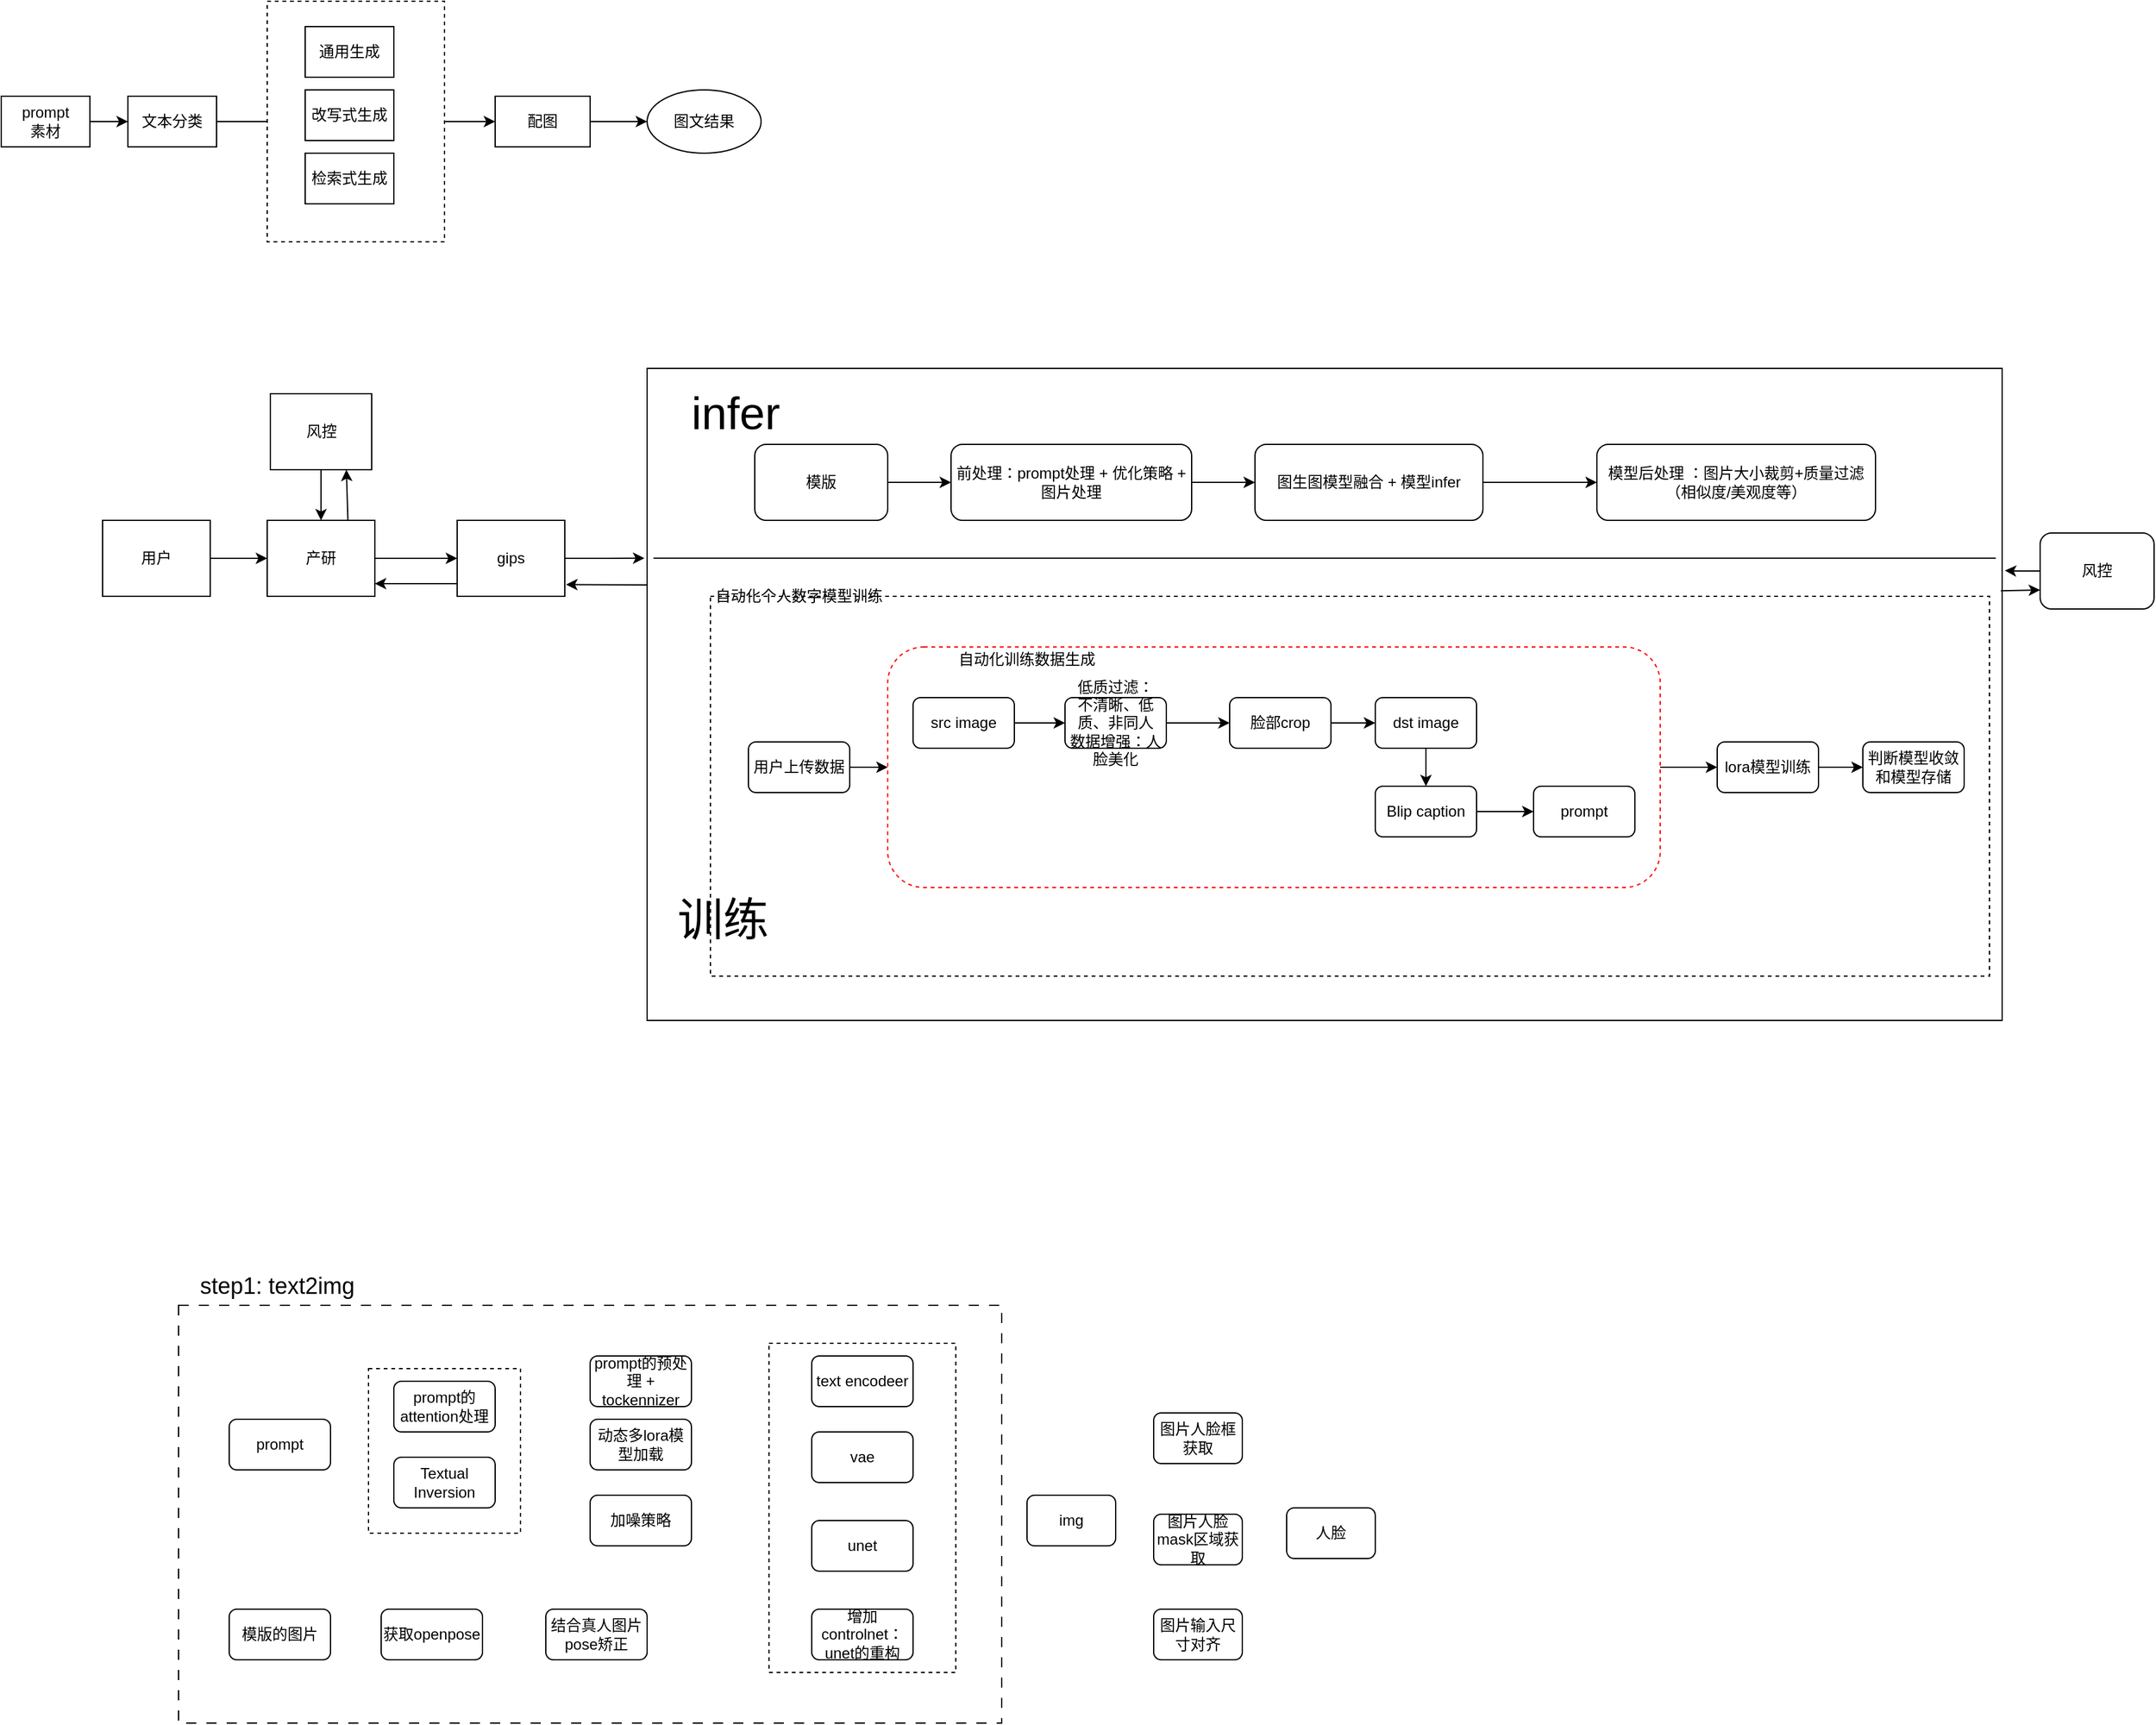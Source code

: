 <mxfile version="21.6.9" type="github">
  <diagram id="NOVO8gDPz_ABOc9ci7kb" name="第 1 页">
    <mxGraphModel dx="1562" dy="868" grid="1" gridSize="10" guides="1" tooltips="1" connect="1" arrows="1" fold="1" page="1" pageScale="1" pageWidth="2339" pageHeight="3300" math="0" shadow="0">
      <root>
        <mxCell id="0" />
        <mxCell id="1" parent="0" />
        <mxCell id="-8rsgSjTob-Xx2g_4OU2-22" value="" style="rounded=0;whiteSpace=wrap;html=1;dashed=1;dashPattern=8 8;" vertex="1" parent="1">
          <mxGeometry x="200" y="1120" width="650" height="330" as="geometry" />
        </mxCell>
        <mxCell id="-8rsgSjTob-Xx2g_4OU2-29" value="" style="rounded=0;whiteSpace=wrap;html=1;dashed=1;" vertex="1" parent="1">
          <mxGeometry x="666.25" y="1150" width="147.5" height="260" as="geometry" />
        </mxCell>
        <mxCell id="-8rsgSjTob-Xx2g_4OU2-28" value="" style="rounded=0;whiteSpace=wrap;html=1;dashed=1;" vertex="1" parent="1">
          <mxGeometry x="350" y="1170" width="120" height="130" as="geometry" />
        </mxCell>
        <mxCell id="4CAcZWHPAdVAZFaZcqCb-17" value="" style="rounded=0;whiteSpace=wrap;html=1;" parent="1" vertex="1">
          <mxGeometry x="570" y="380" width="1070" height="515" as="geometry" />
        </mxCell>
        <mxCell id="4CAcZWHPAdVAZFaZcqCb-4" value="" style="rounded=0;whiteSpace=wrap;html=1;dashed=1;" parent="1" vertex="1">
          <mxGeometry x="620" y="560" width="1010" height="300" as="geometry" />
        </mxCell>
        <mxCell id="gm2Fzpwoa1fUBD2RRUpd-6" value="" style="edgeStyle=orthogonalEdgeStyle;rounded=0;orthogonalLoop=1;jettySize=auto;html=1;" parent="1" source="gm2Fzpwoa1fUBD2RRUpd-3" target="gm2Fzpwoa1fUBD2RRUpd-5" edge="1">
          <mxGeometry relative="1" as="geometry" />
        </mxCell>
        <mxCell id="gm2Fzpwoa1fUBD2RRUpd-3" value="" style="rounded=1;whiteSpace=wrap;html=1;dashed=1;strokeColor=#FF0000;" parent="1" vertex="1">
          <mxGeometry x="760" y="600" width="610" height="190" as="geometry" />
        </mxCell>
        <mxCell id="aKKguvGdOZD7y9F2XIfX-8" value="" style="edgeStyle=orthogonalEdgeStyle;rounded=0;orthogonalLoop=1;jettySize=auto;html=1;" parent="1" source="aKKguvGdOZD7y9F2XIfX-1" target="aKKguvGdOZD7y9F2XIfX-6" edge="1">
          <mxGeometry relative="1" as="geometry" />
        </mxCell>
        <mxCell id="aKKguvGdOZD7y9F2XIfX-1" value="文本分类" style="rounded=0;whiteSpace=wrap;html=1;" parent="1" vertex="1">
          <mxGeometry x="160" y="165" width="70" height="40" as="geometry" />
        </mxCell>
        <mxCell id="aKKguvGdOZD7y9F2XIfX-9" value="" style="edgeStyle=orthogonalEdgeStyle;rounded=0;orthogonalLoop=1;jettySize=auto;html=1;" parent="1" source="aKKguvGdOZD7y9F2XIfX-2" target="aKKguvGdOZD7y9F2XIfX-4" edge="1">
          <mxGeometry relative="1" as="geometry" />
        </mxCell>
        <mxCell id="aKKguvGdOZD7y9F2XIfX-2" value="" style="rounded=0;whiteSpace=wrap;html=1;dashed=1;" parent="1" vertex="1">
          <mxGeometry x="270" y="90" width="140" height="190" as="geometry" />
        </mxCell>
        <mxCell id="aKKguvGdOZD7y9F2XIfX-3" value="通用生成" style="rounded=0;whiteSpace=wrap;html=1;" parent="1" vertex="1">
          <mxGeometry x="300" y="110" width="70" height="40" as="geometry" />
        </mxCell>
        <mxCell id="aKKguvGdOZD7y9F2XIfX-14" value="" style="edgeStyle=orthogonalEdgeStyle;rounded=0;orthogonalLoop=1;jettySize=auto;html=1;" parent="1" source="aKKguvGdOZD7y9F2XIfX-4" target="aKKguvGdOZD7y9F2XIfX-10" edge="1">
          <mxGeometry relative="1" as="geometry" />
        </mxCell>
        <mxCell id="aKKguvGdOZD7y9F2XIfX-4" value="配图" style="rounded=0;whiteSpace=wrap;html=1;" parent="1" vertex="1">
          <mxGeometry x="450" y="165" width="75" height="40" as="geometry" />
        </mxCell>
        <mxCell id="aKKguvGdOZD7y9F2XIfX-5" value="改写式生成" style="rounded=0;whiteSpace=wrap;html=1;" parent="1" vertex="1">
          <mxGeometry x="300" y="160" width="70" height="40" as="geometry" />
        </mxCell>
        <mxCell id="aKKguvGdOZD7y9F2XIfX-6" value="检索式生成" style="rounded=0;whiteSpace=wrap;html=1;" parent="1" vertex="1">
          <mxGeometry x="300" y="210" width="70" height="40" as="geometry" />
        </mxCell>
        <mxCell id="aKKguvGdOZD7y9F2XIfX-10" value="图文结果" style="ellipse;whiteSpace=wrap;html=1;" parent="1" vertex="1">
          <mxGeometry x="570" y="160" width="90" height="50" as="geometry" />
        </mxCell>
        <mxCell id="aKKguvGdOZD7y9F2XIfX-13" value="" style="edgeStyle=orthogonalEdgeStyle;rounded=0;orthogonalLoop=1;jettySize=auto;html=1;" parent="1" source="aKKguvGdOZD7y9F2XIfX-12" target="aKKguvGdOZD7y9F2XIfX-1" edge="1">
          <mxGeometry relative="1" as="geometry" />
        </mxCell>
        <mxCell id="aKKguvGdOZD7y9F2XIfX-12" value="prompt&lt;br&gt;素材&lt;br&gt;" style="rounded=0;whiteSpace=wrap;html=1;" parent="1" vertex="1">
          <mxGeometry x="60" y="165" width="70" height="40" as="geometry" />
        </mxCell>
        <mxCell id="4CAcZWHPAdVAZFaZcqCb-24" style="edgeStyle=orthogonalEdgeStyle;rounded=0;orthogonalLoop=1;jettySize=auto;html=1;" parent="1" source="oBhzvs19L-qeJbQO-Eu8-2" target="oBhzvs19L-qeJbQO-Eu8-3" edge="1">
          <mxGeometry relative="1" as="geometry" />
        </mxCell>
        <mxCell id="oBhzvs19L-qeJbQO-Eu8-2" value="图生图模型融合 + 模型infer" style="rounded=1;whiteSpace=wrap;html=1;" parent="1" vertex="1">
          <mxGeometry x="1050" y="440" width="180" height="60" as="geometry" />
        </mxCell>
        <mxCell id="oBhzvs19L-qeJbQO-Eu8-3" value="模型后处理 ：图片大小裁剪+质量过滤（相似度/美观度等）" style="rounded=1;whiteSpace=wrap;html=1;" parent="1" vertex="1">
          <mxGeometry x="1320" y="440" width="220" height="60" as="geometry" />
        </mxCell>
        <mxCell id="oBhzvs19L-qeJbQO-Eu8-15" value="" style="edgeStyle=orthogonalEdgeStyle;rounded=0;orthogonalLoop=1;jettySize=auto;html=1;" parent="1" source="oBhzvs19L-qeJbQO-Eu8-13" target="oBhzvs19L-qeJbQO-Eu8-14" edge="1">
          <mxGeometry relative="1" as="geometry" />
        </mxCell>
        <mxCell id="oBhzvs19L-qeJbQO-Eu8-13" value="产研" style="rounded=0;whiteSpace=wrap;html=1;" parent="1" vertex="1">
          <mxGeometry x="270" y="500" width="85" height="60" as="geometry" />
        </mxCell>
        <mxCell id="3Dkjx3_636A5Ma_zlXwO-7" style="edgeStyle=orthogonalEdgeStyle;rounded=0;orthogonalLoop=1;jettySize=auto;html=1;entryX=-0.002;entryY=0.291;entryDx=0;entryDy=0;entryPerimeter=0;" parent="1" source="oBhzvs19L-qeJbQO-Eu8-14" target="4CAcZWHPAdVAZFaZcqCb-17" edge="1">
          <mxGeometry relative="1" as="geometry" />
        </mxCell>
        <mxCell id="oBhzvs19L-qeJbQO-Eu8-14" value="gips" style="rounded=0;whiteSpace=wrap;html=1;" parent="1" vertex="1">
          <mxGeometry x="420" y="500" width="85" height="60" as="geometry" />
        </mxCell>
        <mxCell id="oBhzvs19L-qeJbQO-Eu8-23" value="" style="edgeStyle=orthogonalEdgeStyle;rounded=0;orthogonalLoop=1;jettySize=auto;html=1;" parent="1" source="oBhzvs19L-qeJbQO-Eu8-17" target="oBhzvs19L-qeJbQO-Eu8-13" edge="1">
          <mxGeometry relative="1" as="geometry" />
        </mxCell>
        <mxCell id="oBhzvs19L-qeJbQO-Eu8-17" value="风控" style="rounded=0;whiteSpace=wrap;html=1;" parent="1" vertex="1">
          <mxGeometry x="272.5" y="400" width="80" height="60" as="geometry" />
        </mxCell>
        <mxCell id="oBhzvs19L-qeJbQO-Eu8-20" value="" style="endArrow=classic;html=1;rounded=0;entryX=1.012;entryY=0.845;entryDx=0;entryDy=0;entryPerimeter=0;" parent="1" target="oBhzvs19L-qeJbQO-Eu8-14" edge="1">
          <mxGeometry width="50" height="50" relative="1" as="geometry">
            <mxPoint x="570" y="551" as="sourcePoint" />
            <mxPoint x="520" y="555" as="targetPoint" />
          </mxGeometry>
        </mxCell>
        <mxCell id="oBhzvs19L-qeJbQO-Eu8-21" value="" style="endArrow=classic;html=1;rounded=0;" parent="1" edge="1">
          <mxGeometry width="50" height="50" relative="1" as="geometry">
            <mxPoint x="420" y="550" as="sourcePoint" />
            <mxPoint x="355" y="550" as="targetPoint" />
          </mxGeometry>
        </mxCell>
        <mxCell id="oBhzvs19L-qeJbQO-Eu8-24" value="" style="endArrow=classic;html=1;rounded=0;entryX=0.75;entryY=1;entryDx=0;entryDy=0;exitX=0.75;exitY=0;exitDx=0;exitDy=0;" parent="1" source="oBhzvs19L-qeJbQO-Eu8-13" target="oBhzvs19L-qeJbQO-Eu8-17" edge="1">
          <mxGeometry width="50" height="50" relative="1" as="geometry">
            <mxPoint x="330" y="500" as="sourcePoint" />
            <mxPoint x="380" y="450" as="targetPoint" />
          </mxGeometry>
        </mxCell>
        <mxCell id="MoFJigNYc32u-qZ5C_EA-9" value="" style="edgeStyle=orthogonalEdgeStyle;rounded=0;orthogonalLoop=1;jettySize=auto;html=1;" parent="1" source="MoFJigNYc32u-qZ5C_EA-1" target="MoFJigNYc32u-qZ5C_EA-7" edge="1">
          <mxGeometry relative="1" as="geometry" />
        </mxCell>
        <mxCell id="MoFJigNYc32u-qZ5C_EA-1" value="src image" style="rounded=1;whiteSpace=wrap;html=1;" parent="1" vertex="1">
          <mxGeometry x="780" y="640" width="80" height="40" as="geometry" />
        </mxCell>
        <mxCell id="gm2Fzpwoa1fUBD2RRUpd-2" value="" style="edgeStyle=orthogonalEdgeStyle;rounded=0;orthogonalLoop=1;jettySize=auto;html=1;" parent="1" source="MoFJigNYc32u-qZ5C_EA-2" target="MoFJigNYc32u-qZ5C_EA-5" edge="1">
          <mxGeometry relative="1" as="geometry" />
        </mxCell>
        <mxCell id="MoFJigNYc32u-qZ5C_EA-2" value="Blip caption" style="rounded=1;whiteSpace=wrap;html=1;" parent="1" vertex="1">
          <mxGeometry x="1145" y="710" width="80" height="40" as="geometry" />
        </mxCell>
        <mxCell id="MoFJigNYc32u-qZ5C_EA-5" value="prompt" style="rounded=1;whiteSpace=wrap;html=1;" parent="1" vertex="1">
          <mxGeometry x="1270" y="710" width="80" height="40" as="geometry" />
        </mxCell>
        <mxCell id="MoFJigNYc32u-qZ5C_EA-10" value="" style="edgeStyle=orthogonalEdgeStyle;rounded=0;orthogonalLoop=1;jettySize=auto;html=1;" parent="1" source="MoFJigNYc32u-qZ5C_EA-7" target="MoFJigNYc32u-qZ5C_EA-8" edge="1">
          <mxGeometry relative="1" as="geometry" />
        </mxCell>
        <mxCell id="MoFJigNYc32u-qZ5C_EA-7" value="低质过滤：&lt;br&gt;不清晰、低质、非同人&lt;br&gt;数据增强：人脸美化" style="rounded=1;whiteSpace=wrap;html=1;" parent="1" vertex="1">
          <mxGeometry x="900" y="640" width="80" height="40" as="geometry" />
        </mxCell>
        <mxCell id="MoFJigNYc32u-qZ5C_EA-12" value="" style="edgeStyle=orthogonalEdgeStyle;rounded=0;orthogonalLoop=1;jettySize=auto;html=1;" parent="1" source="MoFJigNYc32u-qZ5C_EA-8" target="MoFJigNYc32u-qZ5C_EA-11" edge="1">
          <mxGeometry relative="1" as="geometry" />
        </mxCell>
        <mxCell id="MoFJigNYc32u-qZ5C_EA-8" value="脸部crop" style="rounded=1;whiteSpace=wrap;html=1;" parent="1" vertex="1">
          <mxGeometry x="1030" y="640" width="80" height="40" as="geometry" />
        </mxCell>
        <mxCell id="gm2Fzpwoa1fUBD2RRUpd-1" value="" style="edgeStyle=orthogonalEdgeStyle;rounded=0;orthogonalLoop=1;jettySize=auto;html=1;" parent="1" source="MoFJigNYc32u-qZ5C_EA-11" target="MoFJigNYc32u-qZ5C_EA-2" edge="1">
          <mxGeometry relative="1" as="geometry" />
        </mxCell>
        <mxCell id="MoFJigNYc32u-qZ5C_EA-11" value="dst image" style="rounded=1;whiteSpace=wrap;html=1;" parent="1" vertex="1">
          <mxGeometry x="1145" y="640" width="80" height="40" as="geometry" />
        </mxCell>
        <mxCell id="gm2Fzpwoa1fUBD2RRUpd-8" value="" style="edgeStyle=orthogonalEdgeStyle;rounded=0;orthogonalLoop=1;jettySize=auto;html=1;" parent="1" source="gm2Fzpwoa1fUBD2RRUpd-5" target="gm2Fzpwoa1fUBD2RRUpd-7" edge="1">
          <mxGeometry relative="1" as="geometry" />
        </mxCell>
        <mxCell id="gm2Fzpwoa1fUBD2RRUpd-5" value="lora模型训练" style="rounded=1;whiteSpace=wrap;html=1;" parent="1" vertex="1">
          <mxGeometry x="1415" y="675" width="80" height="40" as="geometry" />
        </mxCell>
        <mxCell id="gm2Fzpwoa1fUBD2RRUpd-7" value="判断模型收敛和模型存储" style="rounded=1;whiteSpace=wrap;html=1;" parent="1" vertex="1">
          <mxGeometry x="1530" y="675" width="80" height="40" as="geometry" />
        </mxCell>
        <mxCell id="gm2Fzpwoa1fUBD2RRUpd-15" style="edgeStyle=orthogonalEdgeStyle;rounded=0;orthogonalLoop=1;jettySize=auto;html=1;entryX=0;entryY=0.5;entryDx=0;entryDy=0;" parent="1" source="gm2Fzpwoa1fUBD2RRUpd-11" target="gm2Fzpwoa1fUBD2RRUpd-3" edge="1">
          <mxGeometry relative="1" as="geometry" />
        </mxCell>
        <mxCell id="gm2Fzpwoa1fUBD2RRUpd-11" value="用户上传数据" style="rounded=1;whiteSpace=wrap;html=1;" parent="1" vertex="1">
          <mxGeometry x="650" y="675" width="80" height="40" as="geometry" />
        </mxCell>
        <mxCell id="gm2Fzpwoa1fUBD2RRUpd-16" value="自动化训练数据生成" style="text;html=1;strokeColor=none;fillColor=none;align=center;verticalAlign=middle;whiteSpace=wrap;rounded=0;" parent="1" vertex="1">
          <mxGeometry x="800" y="590" width="140" height="40" as="geometry" />
        </mxCell>
        <mxCell id="4CAcZWHPAdVAZFaZcqCb-2" value="" style="edgeStyle=orthogonalEdgeStyle;rounded=0;orthogonalLoop=1;jettySize=auto;html=1;" parent="1" source="4CAcZWHPAdVAZFaZcqCb-1" target="oBhzvs19L-qeJbQO-Eu8-13" edge="1">
          <mxGeometry relative="1" as="geometry" />
        </mxCell>
        <mxCell id="4CAcZWHPAdVAZFaZcqCb-1" value="用户" style="rounded=0;whiteSpace=wrap;html=1;" parent="1" vertex="1">
          <mxGeometry x="140" y="500" width="85" height="60" as="geometry" />
        </mxCell>
        <mxCell id="4CAcZWHPAdVAZFaZcqCb-6" value="自动化个人数字模型训练" style="text;html=1;strokeColor=none;fillColor=none;align=center;verticalAlign=middle;whiteSpace=wrap;rounded=0;" parent="1" vertex="1">
          <mxGeometry x="620" y="540" width="140" height="40" as="geometry" />
        </mxCell>
        <mxCell id="4CAcZWHPAdVAZFaZcqCb-23" value="" style="edgeStyle=orthogonalEdgeStyle;rounded=0;orthogonalLoop=1;jettySize=auto;html=1;" parent="1" source="4CAcZWHPAdVAZFaZcqCb-18" target="oBhzvs19L-qeJbQO-Eu8-2" edge="1">
          <mxGeometry relative="1" as="geometry" />
        </mxCell>
        <mxCell id="4CAcZWHPAdVAZFaZcqCb-18" value="前处理：prompt处理 + 优化策略 + 图片处理" style="rounded=1;whiteSpace=wrap;html=1;" parent="1" vertex="1">
          <mxGeometry x="810" y="440" width="190" height="60" as="geometry" />
        </mxCell>
        <mxCell id="3Dkjx3_636A5Ma_zlXwO-9" style="edgeStyle=orthogonalEdgeStyle;rounded=0;orthogonalLoop=1;jettySize=auto;html=1;entryX=1.002;entryY=0.31;entryDx=0;entryDy=0;entryPerimeter=0;" parent="1" source="4CAcZWHPAdVAZFaZcqCb-25" target="4CAcZWHPAdVAZFaZcqCb-17" edge="1">
          <mxGeometry relative="1" as="geometry" />
        </mxCell>
        <mxCell id="4CAcZWHPAdVAZFaZcqCb-25" value="风控" style="rounded=1;whiteSpace=wrap;html=1;" parent="1" vertex="1">
          <mxGeometry x="1670" y="510" width="90" height="60" as="geometry" />
        </mxCell>
        <mxCell id="4CAcZWHPAdVAZFaZcqCb-29" value="" style="endArrow=classic;html=1;rounded=0;entryX=0;entryY=0.75;entryDx=0;entryDy=0;exitX=0.999;exitY=0.341;exitDx=0;exitDy=0;exitPerimeter=0;" parent="1" source="4CAcZWHPAdVAZFaZcqCb-17" target="4CAcZWHPAdVAZFaZcqCb-25" edge="1">
          <mxGeometry width="50" height="50" relative="1" as="geometry">
            <mxPoint x="1640" y="550" as="sourcePoint" />
            <mxPoint x="1700" y="505" as="targetPoint" />
          </mxGeometry>
        </mxCell>
        <mxCell id="3Dkjx3_636A5Ma_zlXwO-2" value="" style="endArrow=none;html=1;rounded=0;" parent="1" edge="1">
          <mxGeometry width="50" height="50" relative="1" as="geometry">
            <mxPoint x="575" y="529.83" as="sourcePoint" />
            <mxPoint x="1635" y="529.83" as="targetPoint" />
          </mxGeometry>
        </mxCell>
        <mxCell id="3Dkjx3_636A5Ma_zlXwO-3" value="&lt;font style=&quot;font-size: 36px;&quot;&gt;infer&lt;/font&gt;" style="text;html=1;strokeColor=none;fillColor=none;align=center;verticalAlign=middle;whiteSpace=wrap;rounded=0;" parent="1" vertex="1">
          <mxGeometry x="610" y="400" width="60" height="30" as="geometry" />
        </mxCell>
        <mxCell id="3Dkjx3_636A5Ma_zlXwO-4" value="&lt;font style=&quot;font-size: 36px;&quot;&gt;训练&lt;/font&gt;" style="text;html=1;strokeColor=none;fillColor=none;align=center;verticalAlign=middle;whiteSpace=wrap;rounded=0;" parent="1" vertex="1">
          <mxGeometry x="570" y="800" width="120" height="30" as="geometry" />
        </mxCell>
        <mxCell id="3Dkjx3_636A5Ma_zlXwO-6" value="" style="edgeStyle=orthogonalEdgeStyle;rounded=0;orthogonalLoop=1;jettySize=auto;html=1;" parent="1" source="3Dkjx3_636A5Ma_zlXwO-5" target="4CAcZWHPAdVAZFaZcqCb-18" edge="1">
          <mxGeometry relative="1" as="geometry" />
        </mxCell>
        <mxCell id="3Dkjx3_636A5Ma_zlXwO-5" value="模版" style="rounded=1;whiteSpace=wrap;html=1;" parent="1" vertex="1">
          <mxGeometry x="655" y="440" width="105" height="60" as="geometry" />
        </mxCell>
        <mxCell id="-8rsgSjTob-Xx2g_4OU2-1" value="prompt" style="rounded=1;whiteSpace=wrap;html=1;" vertex="1" parent="1">
          <mxGeometry x="240" y="1210" width="80" height="40" as="geometry" />
        </mxCell>
        <mxCell id="-8rsgSjTob-Xx2g_4OU2-5" value="模版的图片" style="rounded=1;whiteSpace=wrap;html=1;" vertex="1" parent="1">
          <mxGeometry x="240" y="1360" width="80" height="40" as="geometry" />
        </mxCell>
        <mxCell id="-8rsgSjTob-Xx2g_4OU2-9" value="prompt的attention处理" style="rounded=1;whiteSpace=wrap;html=1;" vertex="1" parent="1">
          <mxGeometry x="370" y="1180" width="80" height="40" as="geometry" />
        </mxCell>
        <mxCell id="-8rsgSjTob-Xx2g_4OU2-10" value="Textual Inversion&lt;br&gt;&lt;ul style=&quot;box-sizing: border-box; padding-left: 2em; margin-top: 0px; margin-bottom: 0px; color: rgb(31, 35, 40); font-family: -apple-system, system-ui, &amp;quot;Segoe UI&amp;quot;, &amp;quot;Noto Sans&amp;quot;, Helvetica, Arial, sans-serif, &amp;quot;Apple Color Emoji&amp;quot;, &amp;quot;Segoe UI Emoji&amp;quot;; font-size: 16px; text-align: left; background-color: rgb(255, 255, 255);&quot; dir=&quot;auto&quot;&gt;&lt;/ul&gt;" style="rounded=1;whiteSpace=wrap;html=1;" vertex="1" parent="1">
          <mxGeometry x="370" y="1240" width="80" height="40" as="geometry" />
        </mxCell>
        <mxCell id="-8rsgSjTob-Xx2g_4OU2-11" value="动态多lora模型加载" style="rounded=1;whiteSpace=wrap;html=1;" vertex="1" parent="1">
          <mxGeometry x="525" y="1210" width="80" height="40" as="geometry" />
        </mxCell>
        <mxCell id="-8rsgSjTob-Xx2g_4OU2-12" value="获取openpose" style="rounded=1;whiteSpace=wrap;html=1;" vertex="1" parent="1">
          <mxGeometry x="360" y="1360" width="80" height="40" as="geometry" />
        </mxCell>
        <mxCell id="-8rsgSjTob-Xx2g_4OU2-13" value="结合真人图片pose矫正" style="rounded=1;whiteSpace=wrap;html=1;" vertex="1" parent="1">
          <mxGeometry x="490" y="1360" width="80" height="40" as="geometry" />
        </mxCell>
        <mxCell id="-8rsgSjTob-Xx2g_4OU2-14" value="text encodeer" style="rounded=1;whiteSpace=wrap;html=1;" vertex="1" parent="1">
          <mxGeometry x="700" y="1160" width="80" height="40" as="geometry" />
        </mxCell>
        <mxCell id="-8rsgSjTob-Xx2g_4OU2-15" value="加噪策略" style="rounded=1;whiteSpace=wrap;html=1;" vertex="1" parent="1">
          <mxGeometry x="525" y="1270" width="80" height="40" as="geometry" />
        </mxCell>
        <mxCell id="-8rsgSjTob-Xx2g_4OU2-17" value="prompt的预处理 + tockennizer" style="rounded=1;whiteSpace=wrap;html=1;" vertex="1" parent="1">
          <mxGeometry x="525" y="1160" width="80" height="40" as="geometry" />
        </mxCell>
        <mxCell id="-8rsgSjTob-Xx2g_4OU2-18" value="unet" style="rounded=1;whiteSpace=wrap;html=1;" vertex="1" parent="1">
          <mxGeometry x="700" y="1290" width="80" height="40" as="geometry" />
        </mxCell>
        <mxCell id="-8rsgSjTob-Xx2g_4OU2-19" value="vae" style="rounded=1;whiteSpace=wrap;html=1;" vertex="1" parent="1">
          <mxGeometry x="700" y="1220" width="80" height="40" as="geometry" />
        </mxCell>
        <mxCell id="-8rsgSjTob-Xx2g_4OU2-21" value="增加controlnet：unet的重构" style="rounded=1;whiteSpace=wrap;html=1;" vertex="1" parent="1">
          <mxGeometry x="700" y="1360" width="80" height="40" as="geometry" />
        </mxCell>
        <mxCell id="-8rsgSjTob-Xx2g_4OU2-25" value="&lt;font style=&quot;font-size: 18px;&quot;&gt;step1: text2img&lt;/font&gt;" style="text;html=1;strokeColor=none;fillColor=none;align=center;verticalAlign=middle;whiteSpace=wrap;rounded=0;" vertex="1" parent="1">
          <mxGeometry x="202.5" y="1090" width="150" height="30" as="geometry" />
        </mxCell>
        <mxCell id="-8rsgSjTob-Xx2g_4OU2-26" value="img" style="rounded=1;whiteSpace=wrap;html=1;" vertex="1" parent="1">
          <mxGeometry x="870" y="1270" width="70" height="40" as="geometry" />
        </mxCell>
        <mxCell id="-8rsgSjTob-Xx2g_4OU2-31" value="图片人脸框获取" style="rounded=1;whiteSpace=wrap;html=1;" vertex="1" parent="1">
          <mxGeometry x="970" y="1205" width="70" height="40" as="geometry" />
        </mxCell>
        <mxCell id="-8rsgSjTob-Xx2g_4OU2-32" value="图片人脸mask区域获取" style="rounded=1;whiteSpace=wrap;html=1;" vertex="1" parent="1">
          <mxGeometry x="970" y="1285" width="70" height="40" as="geometry" />
        </mxCell>
        <mxCell id="-8rsgSjTob-Xx2g_4OU2-34" value="图片输入尺寸对齐" style="rounded=1;whiteSpace=wrap;html=1;" vertex="1" parent="1">
          <mxGeometry x="970" y="1360" width="70" height="40" as="geometry" />
        </mxCell>
        <mxCell id="-8rsgSjTob-Xx2g_4OU2-35" value="人脸" style="rounded=1;whiteSpace=wrap;html=1;" vertex="1" parent="1">
          <mxGeometry x="1075" y="1280" width="70" height="40" as="geometry" />
        </mxCell>
      </root>
    </mxGraphModel>
  </diagram>
</mxfile>
